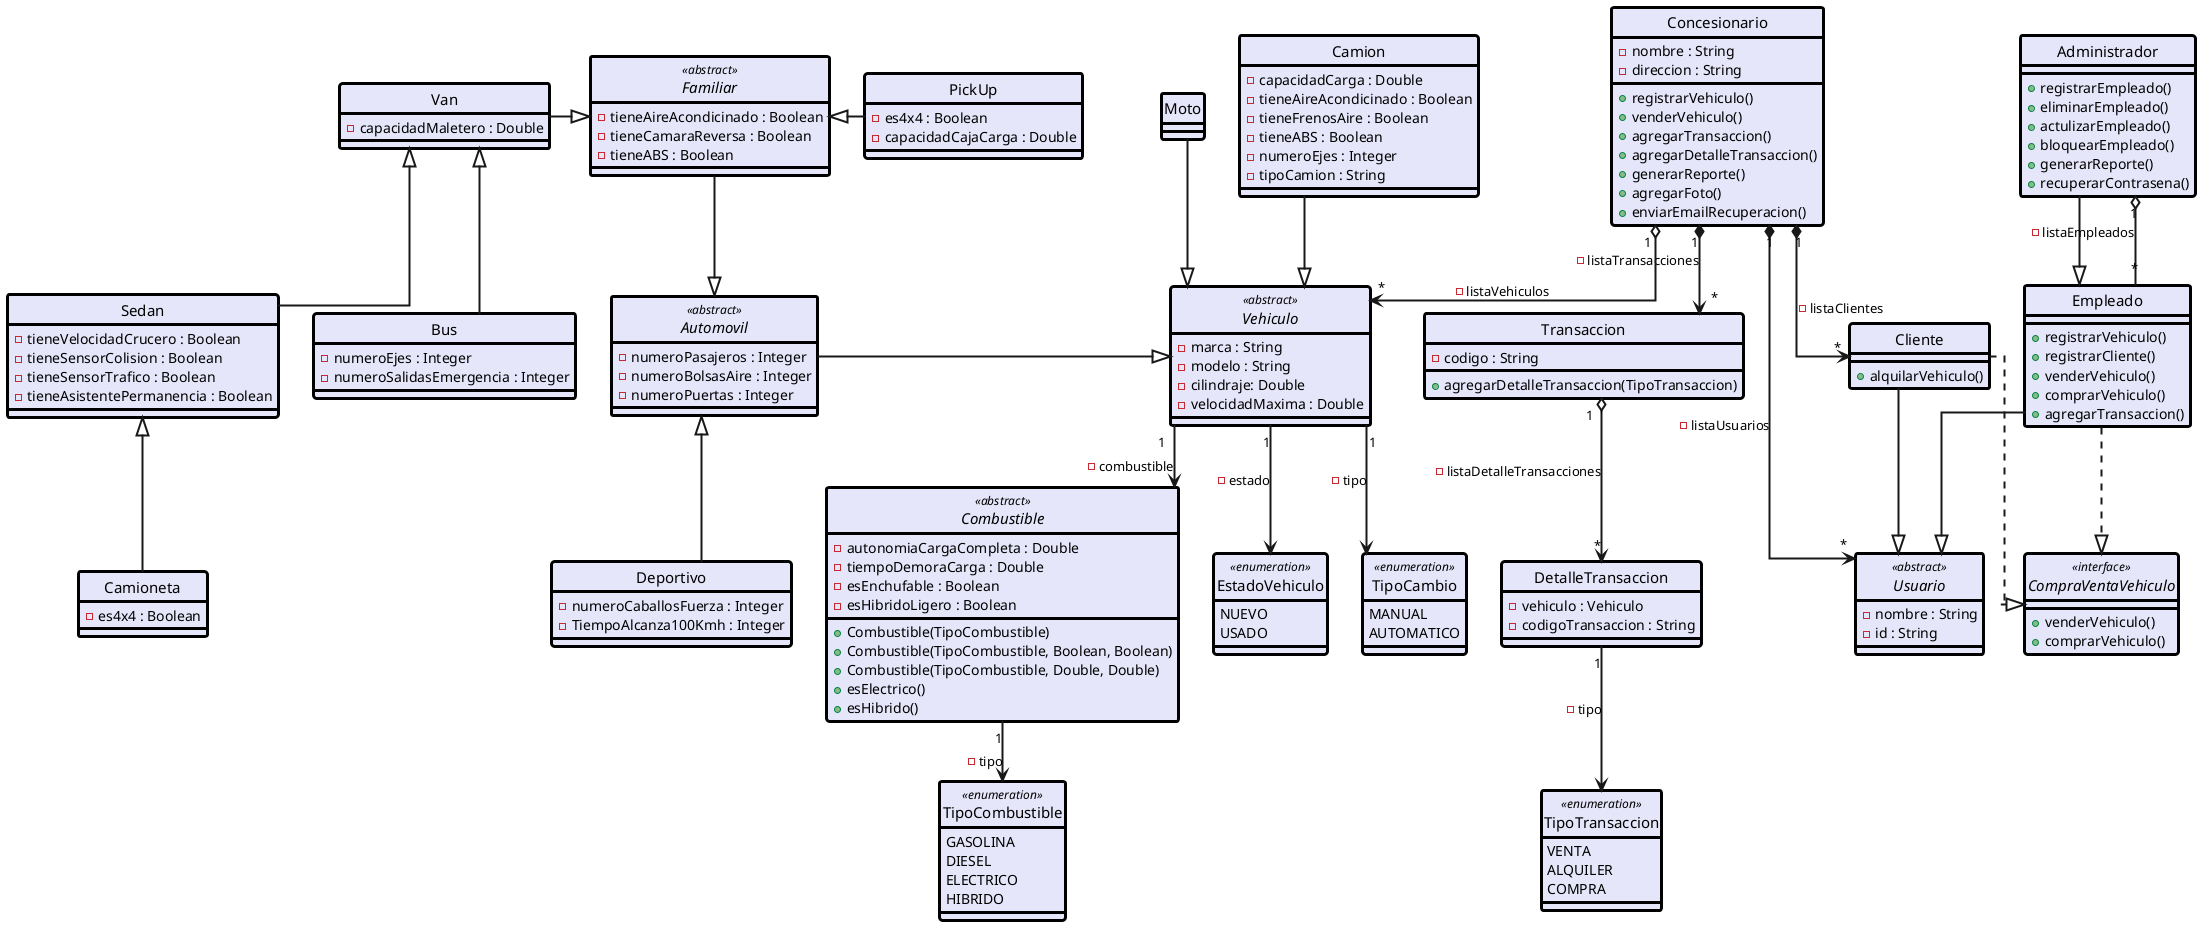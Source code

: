 @startuml Hola

skinparam style strictuml
skinparam ArrowThickness 2
skinparam Linetype ortho

skinparam Class {
    FontSize 15
    BorderColor Black
    BackgroundColor Lavender
    BorderThickness 3

}

interface CompraVentaVehiculo <<interface>> {
    +venderVehiculo()
    +comprarVehiculo()
}
class Concesionario {
    -nombre : String
    -direccion : String

    +registrarVehiculo()
    +venderVehiculo()
    +agregarTransaccion()
    +agregarDetalleTransaccion()
    +generarReporte()
    +agregarFoto()
    +enviarEmailRecuperacion()
}

class Transaccion {
    -codigo : String
    +agregarDetalleTransaccion(TipoTransaccion)
}
enum TipoTransaccion <<enumeration>> {
    VENTA
    ALQUILER
    COMPRA
}
class DetalleTransaccion {
    - vehiculo : Vehiculo
    -codigoTransaccion : String

}


abstract class Usuario  <<abstract>> {
    - nombre : String
    - id : String
}

class Cliente {
    + alquilarVehiculo()
}

class Empleado {
    + registrarVehiculo()
    + registrarCliente()
    + venderVehiculo()
    + comprarVehiculo()
    + agregarTransaccion()
}

class Administrador {
    + registrarEmpleado()
    + eliminarEmpleado()
    + actulizarEmpleado()
    + bloquearEmpleado()
    + generarReporte()
    + recuperarContrasena()

}

abstract class Combustible <<abstract>> {
    'Si ninguno es null, significa que es eléctrico
    'Como el tipo de variable es con mayús, es un objeto
    'por los que puede dar null
    - autonomiaCargaCompleta : Double
    - tiempoDemoraCarga : Double
    'si ninguno es null, significa que es hibrido
    - esEnchufable : Boolean
    - esHibridoLigero : Boolean
    + Combustible(TipoCombustible)
    + Combustible(TipoCombustible, Boolean, Boolean)
    + Combustible(TipoCombustible, Double, Double)
    + esElectrico()
    + esHibrido()
}

enum TipoCombustible <<enumeration>> {
    GASOLINA
    DIESEL
    ELECTRICO
    HIBRIDO
}

abstract class Vehiculo <<abstract>> {
    - marca : String
    - modelo : String
    - cilindraje: Double
    - velocidadMaxima : Double

}

abstract class Automovil <<abstract>> {
    - numeroPasajeros : Integer
    - numeroBolsasAire : Integer
    - numeroPuertas : Integer
}

enum EstadoVehiculo <<enumeration>>{
    NUEVO
    USADO
}

enum TipoCambio <<enumeration>> {
    MANUAL
    AUTOMATICO
}

class Sedan {
    - tieneVelocidadCrucero : Boolean
    - tieneSensorColision : Boolean
    - tieneSensorTrafico : Boolean
    - tieneAsistentePermanencia : Boolean
}

class Deportivo {
    - numeroCaballosFuerza : Integer
    - TiempoAlcanza100Kmh : Integer
}

class Camioneta {
    - es4x4 : Boolean
}

class PickUp {
    - es4x4 : Boolean
    - capacidadCajaCarga : Double
}

abstract class Familiar <<abstract>> {
    - tieneAireAcondicinado : Boolean
    - tieneCamaraReversa : Boolean
    - tieneABS : Boolean
}

class Van {
    - capacidadMaletero : Double
}

class Bus {
    - numeroEjes : Integer
    - numeroSalidasEmergencia : Integer
}

class Camion {
    - capacidadCarga : Double
    - tieneAireAcondicinado : Boolean
    - tieneFrenosAire : Boolean
    - tieneABS : Boolean
    - numeroEjes : Integer
    - tipoCamion : String
}

class Moto {
}

'Concesionario
Concesionario "1" *--> "*" Usuario : -listaUsuarios
Concesionario "1" *--> "*" Transaccion : -listaTransacciones
Concesionario "1" *--> "*" Cliente : -listaClientes
Concesionario  "1" o--> "*" Vehiculo : -listaVehiculos
Transaccion  "1  '" o--> "*" DetalleTransaccion : -  listaDetalleTransacciones
'Transaccion
DetalleTransaccion "1"--> TipoTransaccion : - tipo

'Vehiculos
Vehiculo "1" --> TipoCambio : - tipo
Vehiculo "1" -down-> Combustible : - combustible
Vehiculo "1" --> EstadoVehiculo : - estado
Combustible "1" --> TipoCombustible : -tipo

Automovil -right-|> Vehiculo
Moto --|> Vehiculo
Camion -down-|> Vehiculo

Deportivo -up-|> Automovil
Familiar --|> Automovil
Camioneta -up-|> Sedan
PickUp -left-|> Familiar
Van -right-|> Familiar
Bus -up-|> Van
Sedan -up-|> Van

'Usuarios
Cliente -down-|> Usuario
Empleado -down-|> Usuario
Administrador -down-|> Empleado
Administrador "1" o-down- "*" Empleado : -listaEmpleados
Empleado .down.|> CompraVentaVehiculo
Cliente .down.|> CompraVentaVehiculo

@enduml
